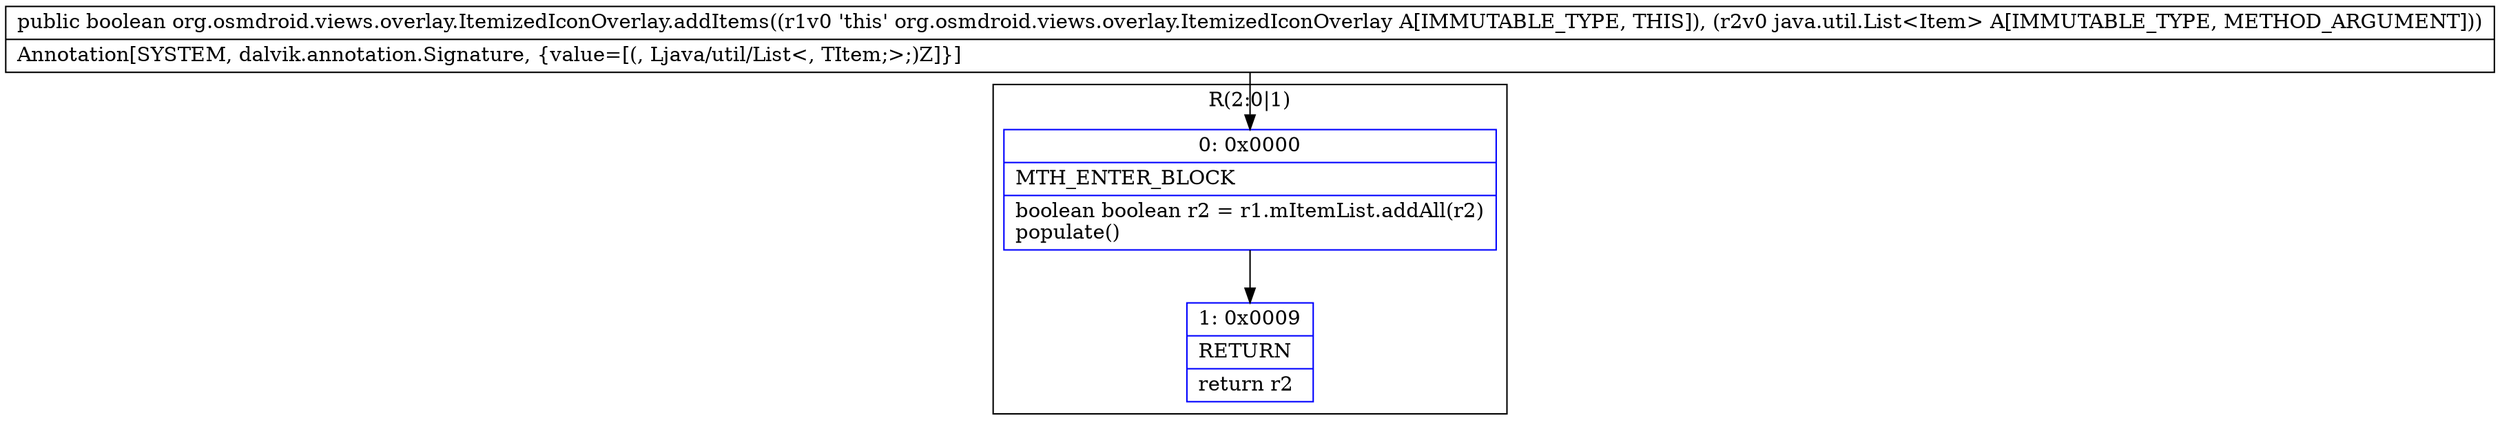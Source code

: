 digraph "CFG fororg.osmdroid.views.overlay.ItemizedIconOverlay.addItems(Ljava\/util\/List;)Z" {
subgraph cluster_Region_753572553 {
label = "R(2:0|1)";
node [shape=record,color=blue];
Node_0 [shape=record,label="{0\:\ 0x0000|MTH_ENTER_BLOCK\l|boolean boolean r2 = r1.mItemList.addAll(r2)\lpopulate()\l}"];
Node_1 [shape=record,label="{1\:\ 0x0009|RETURN\l|return r2\l}"];
}
MethodNode[shape=record,label="{public boolean org.osmdroid.views.overlay.ItemizedIconOverlay.addItems((r1v0 'this' org.osmdroid.views.overlay.ItemizedIconOverlay A[IMMUTABLE_TYPE, THIS]), (r2v0 java.util.List\<Item\> A[IMMUTABLE_TYPE, METHOD_ARGUMENT]))  | Annotation[SYSTEM, dalvik.annotation.Signature, \{value=[(, Ljava\/util\/List\<, TItem;\>;)Z]\}]\l}"];
MethodNode -> Node_0;
Node_0 -> Node_1;
}

